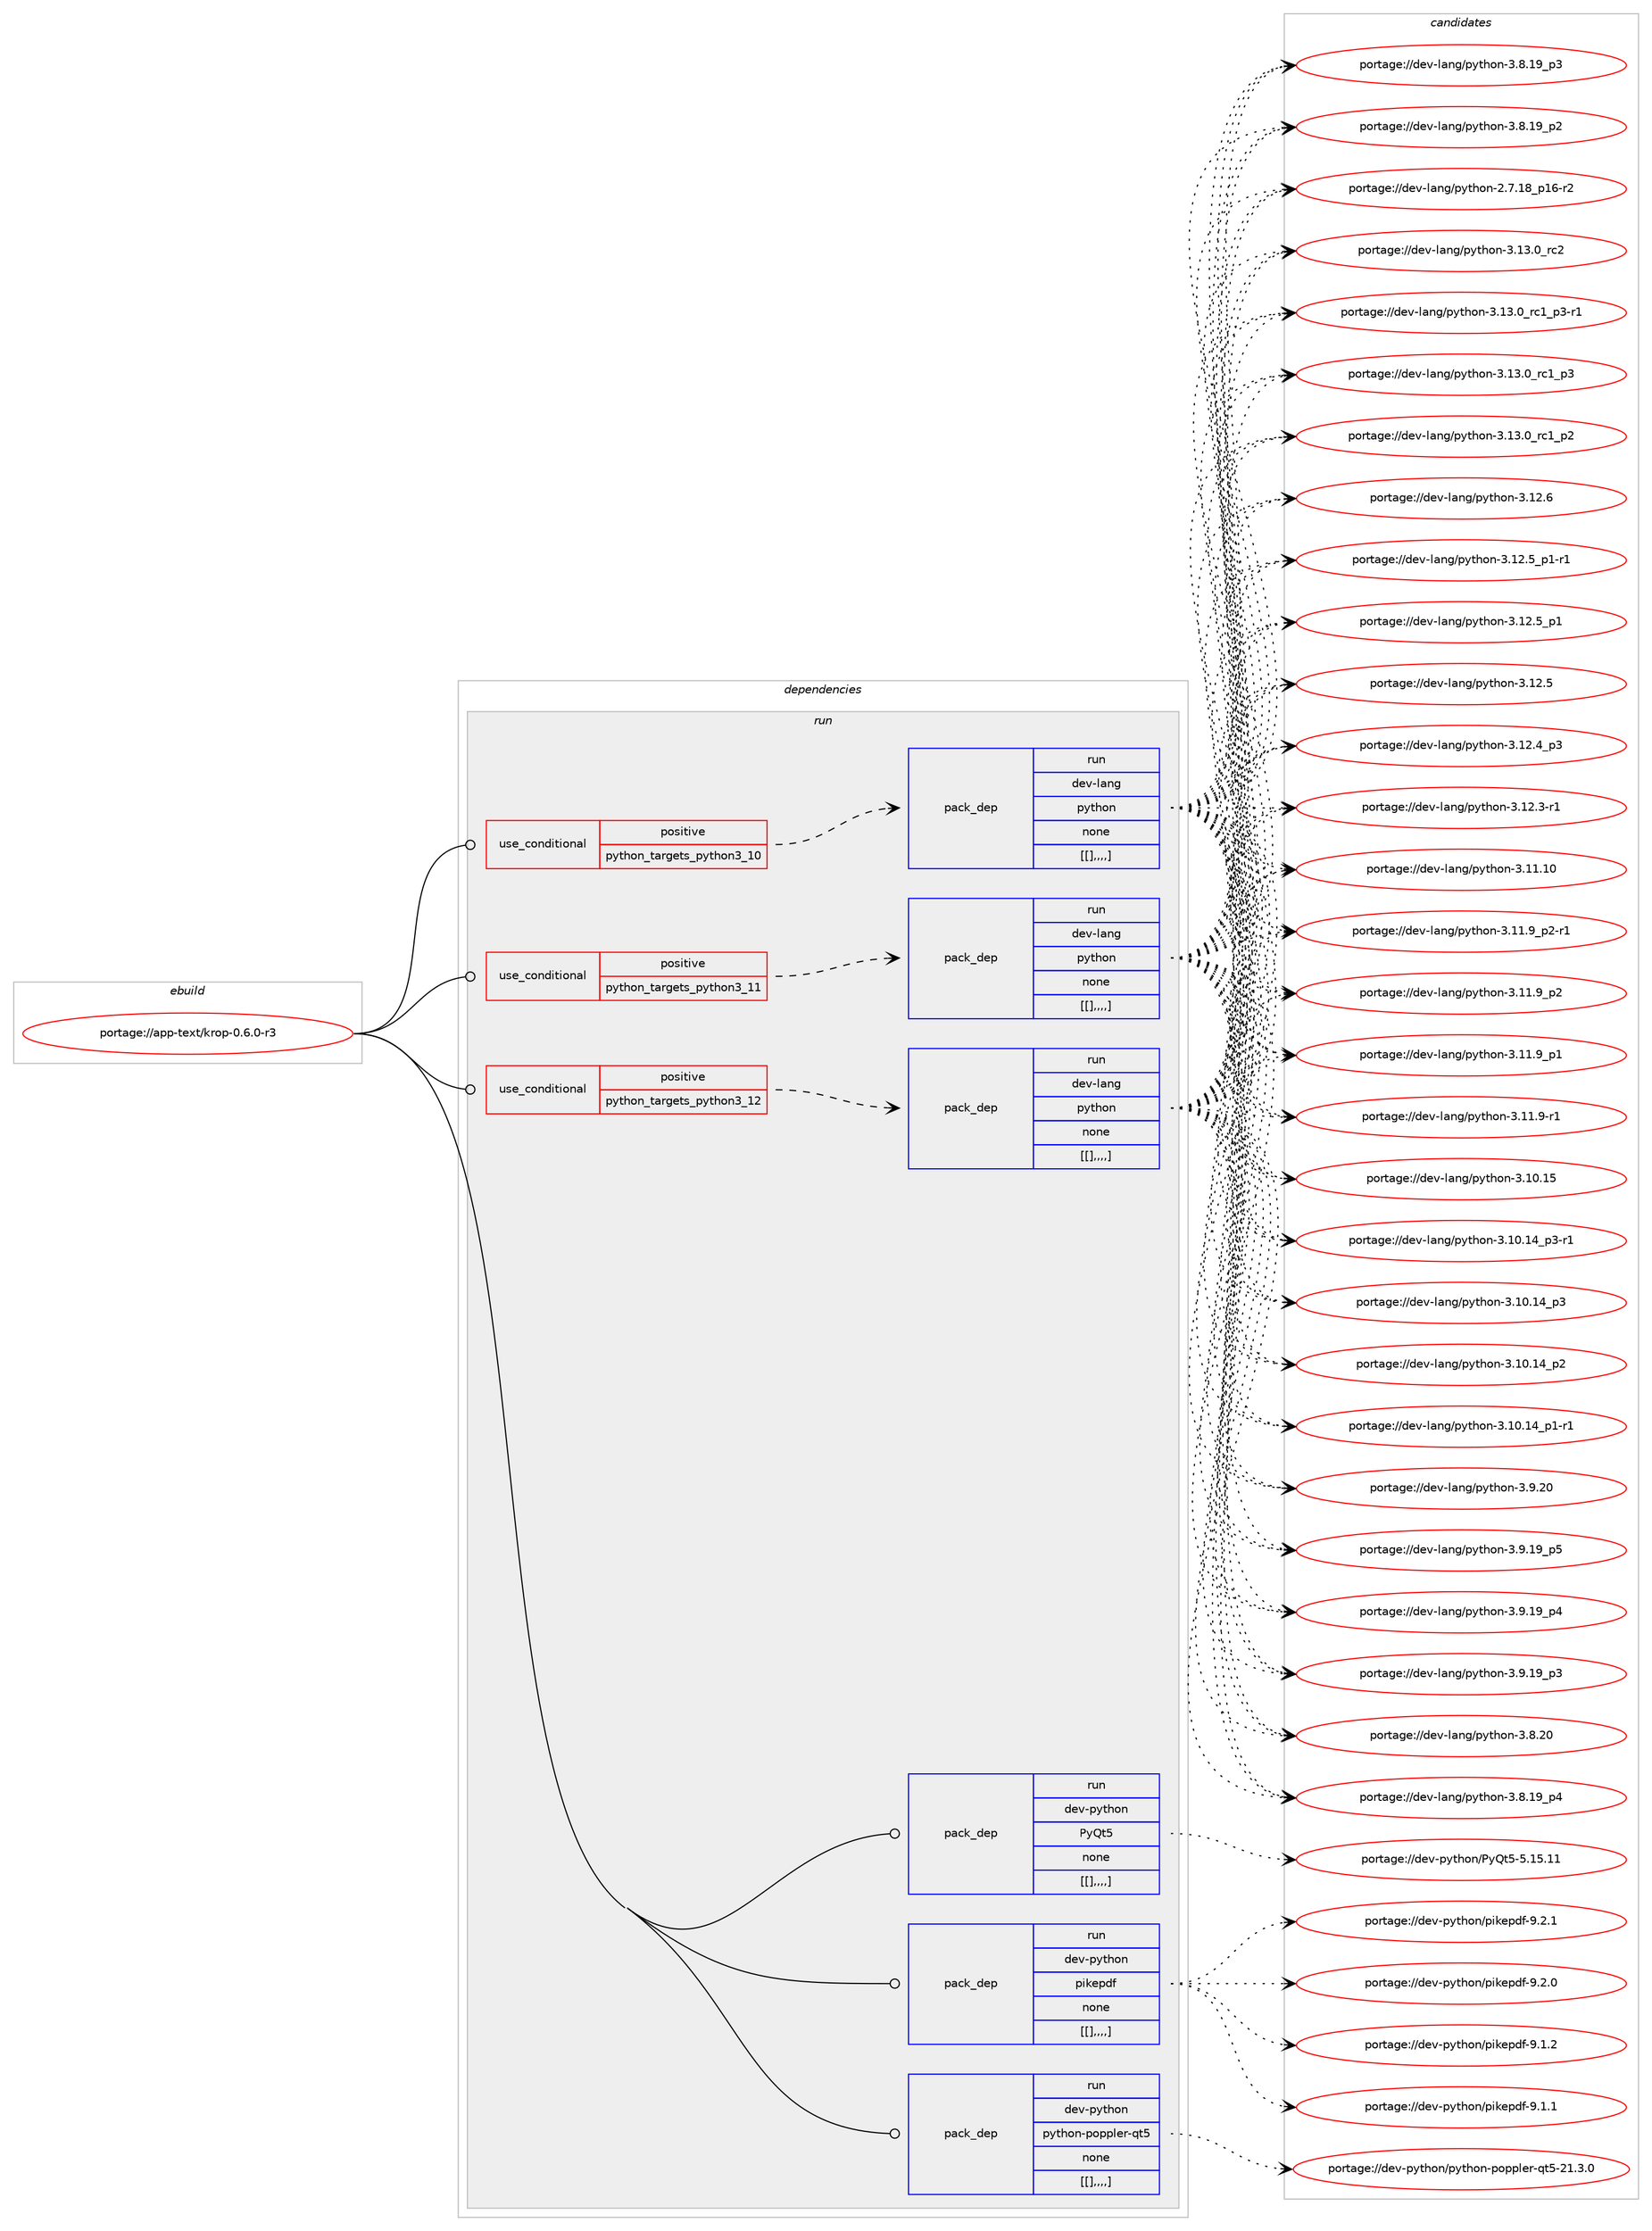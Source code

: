 digraph prolog {

# *************
# Graph options
# *************

newrank=true;
concentrate=true;
compound=true;
graph [rankdir=LR,fontname=Helvetica,fontsize=10,ranksep=1.5];#, ranksep=2.5, nodesep=0.2];
edge  [arrowhead=vee];
node  [fontname=Helvetica,fontsize=10];

# **********
# The ebuild
# **********

subgraph cluster_leftcol {
color=gray;
label=<<i>ebuild</i>>;
id [label="portage://app-text/krop-0.6.0-r3", color=red, width=4, href="../app-text/krop-0.6.0-r3.svg"];
}

# ****************
# The dependencies
# ****************

subgraph cluster_midcol {
color=gray;
label=<<i>dependencies</i>>;
subgraph cluster_compile {
fillcolor="#eeeeee";
style=filled;
label=<<i>compile</i>>;
}
subgraph cluster_compileandrun {
fillcolor="#eeeeee";
style=filled;
label=<<i>compile and run</i>>;
}
subgraph cluster_run {
fillcolor="#eeeeee";
style=filled;
label=<<i>run</i>>;
subgraph cond15354 {
dependency56271 [label=<<TABLE BORDER="0" CELLBORDER="1" CELLSPACING="0" CELLPADDING="4"><TR><TD ROWSPAN="3" CELLPADDING="10">use_conditional</TD></TR><TR><TD>positive</TD></TR><TR><TD>python_targets_python3_10</TD></TR></TABLE>>, shape=none, color=red];
subgraph pack40421 {
dependency56272 [label=<<TABLE BORDER="0" CELLBORDER="1" CELLSPACING="0" CELLPADDING="4" WIDTH="220"><TR><TD ROWSPAN="6" CELLPADDING="30">pack_dep</TD></TR><TR><TD WIDTH="110">run</TD></TR><TR><TD>dev-lang</TD></TR><TR><TD>python</TD></TR><TR><TD>none</TD></TR><TR><TD>[[],,,,]</TD></TR></TABLE>>, shape=none, color=blue];
}
dependency56271:e -> dependency56272:w [weight=20,style="dashed",arrowhead="vee"];
}
id:e -> dependency56271:w [weight=20,style="solid",arrowhead="odot"];
subgraph cond15355 {
dependency56273 [label=<<TABLE BORDER="0" CELLBORDER="1" CELLSPACING="0" CELLPADDING="4"><TR><TD ROWSPAN="3" CELLPADDING="10">use_conditional</TD></TR><TR><TD>positive</TD></TR><TR><TD>python_targets_python3_11</TD></TR></TABLE>>, shape=none, color=red];
subgraph pack40422 {
dependency56274 [label=<<TABLE BORDER="0" CELLBORDER="1" CELLSPACING="0" CELLPADDING="4" WIDTH="220"><TR><TD ROWSPAN="6" CELLPADDING="30">pack_dep</TD></TR><TR><TD WIDTH="110">run</TD></TR><TR><TD>dev-lang</TD></TR><TR><TD>python</TD></TR><TR><TD>none</TD></TR><TR><TD>[[],,,,]</TD></TR></TABLE>>, shape=none, color=blue];
}
dependency56273:e -> dependency56274:w [weight=20,style="dashed",arrowhead="vee"];
}
id:e -> dependency56273:w [weight=20,style="solid",arrowhead="odot"];
subgraph cond15356 {
dependency56275 [label=<<TABLE BORDER="0" CELLBORDER="1" CELLSPACING="0" CELLPADDING="4"><TR><TD ROWSPAN="3" CELLPADDING="10">use_conditional</TD></TR><TR><TD>positive</TD></TR><TR><TD>python_targets_python3_12</TD></TR></TABLE>>, shape=none, color=red];
subgraph pack40423 {
dependency56276 [label=<<TABLE BORDER="0" CELLBORDER="1" CELLSPACING="0" CELLPADDING="4" WIDTH="220"><TR><TD ROWSPAN="6" CELLPADDING="30">pack_dep</TD></TR><TR><TD WIDTH="110">run</TD></TR><TR><TD>dev-lang</TD></TR><TR><TD>python</TD></TR><TR><TD>none</TD></TR><TR><TD>[[],,,,]</TD></TR></TABLE>>, shape=none, color=blue];
}
dependency56275:e -> dependency56276:w [weight=20,style="dashed",arrowhead="vee"];
}
id:e -> dependency56275:w [weight=20,style="solid",arrowhead="odot"];
subgraph pack40424 {
dependency56277 [label=<<TABLE BORDER="0" CELLBORDER="1" CELLSPACING="0" CELLPADDING="4" WIDTH="220"><TR><TD ROWSPAN="6" CELLPADDING="30">pack_dep</TD></TR><TR><TD WIDTH="110">run</TD></TR><TR><TD>dev-python</TD></TR><TR><TD>PyQt5</TD></TR><TR><TD>none</TD></TR><TR><TD>[[],,,,]</TD></TR></TABLE>>, shape=none, color=blue];
}
id:e -> dependency56277:w [weight=20,style="solid",arrowhead="odot"];
subgraph pack40425 {
dependency56278 [label=<<TABLE BORDER="0" CELLBORDER="1" CELLSPACING="0" CELLPADDING="4" WIDTH="220"><TR><TD ROWSPAN="6" CELLPADDING="30">pack_dep</TD></TR><TR><TD WIDTH="110">run</TD></TR><TR><TD>dev-python</TD></TR><TR><TD>pikepdf</TD></TR><TR><TD>none</TD></TR><TR><TD>[[],,,,]</TD></TR></TABLE>>, shape=none, color=blue];
}
id:e -> dependency56278:w [weight=20,style="solid",arrowhead="odot"];
subgraph pack40426 {
dependency56279 [label=<<TABLE BORDER="0" CELLBORDER="1" CELLSPACING="0" CELLPADDING="4" WIDTH="220"><TR><TD ROWSPAN="6" CELLPADDING="30">pack_dep</TD></TR><TR><TD WIDTH="110">run</TD></TR><TR><TD>dev-python</TD></TR><TR><TD>python-poppler-qt5</TD></TR><TR><TD>none</TD></TR><TR><TD>[[],,,,]</TD></TR></TABLE>>, shape=none, color=blue];
}
id:e -> dependency56279:w [weight=20,style="solid",arrowhead="odot"];
}
}

# **************
# The candidates
# **************

subgraph cluster_choices {
rank=same;
color=gray;
label=<<i>candidates</i>>;

subgraph choice40421 {
color=black;
nodesep=1;
choice10010111845108971101034711212111610411111045514649514648951149950 [label="portage://dev-lang/python-3.13.0_rc2", color=red, width=4,href="../dev-lang/python-3.13.0_rc2.svg"];
choice1001011184510897110103471121211161041111104551464951464895114994995112514511449 [label="portage://dev-lang/python-3.13.0_rc1_p3-r1", color=red, width=4,href="../dev-lang/python-3.13.0_rc1_p3-r1.svg"];
choice100101118451089711010347112121116104111110455146495146489511499499511251 [label="portage://dev-lang/python-3.13.0_rc1_p3", color=red, width=4,href="../dev-lang/python-3.13.0_rc1_p3.svg"];
choice100101118451089711010347112121116104111110455146495146489511499499511250 [label="portage://dev-lang/python-3.13.0_rc1_p2", color=red, width=4,href="../dev-lang/python-3.13.0_rc1_p2.svg"];
choice10010111845108971101034711212111610411111045514649504654 [label="portage://dev-lang/python-3.12.6", color=red, width=4,href="../dev-lang/python-3.12.6.svg"];
choice1001011184510897110103471121211161041111104551464950465395112494511449 [label="portage://dev-lang/python-3.12.5_p1-r1", color=red, width=4,href="../dev-lang/python-3.12.5_p1-r1.svg"];
choice100101118451089711010347112121116104111110455146495046539511249 [label="portage://dev-lang/python-3.12.5_p1", color=red, width=4,href="../dev-lang/python-3.12.5_p1.svg"];
choice10010111845108971101034711212111610411111045514649504653 [label="portage://dev-lang/python-3.12.5", color=red, width=4,href="../dev-lang/python-3.12.5.svg"];
choice100101118451089711010347112121116104111110455146495046529511251 [label="portage://dev-lang/python-3.12.4_p3", color=red, width=4,href="../dev-lang/python-3.12.4_p3.svg"];
choice100101118451089711010347112121116104111110455146495046514511449 [label="portage://dev-lang/python-3.12.3-r1", color=red, width=4,href="../dev-lang/python-3.12.3-r1.svg"];
choice1001011184510897110103471121211161041111104551464949464948 [label="portage://dev-lang/python-3.11.10", color=red, width=4,href="../dev-lang/python-3.11.10.svg"];
choice1001011184510897110103471121211161041111104551464949465795112504511449 [label="portage://dev-lang/python-3.11.9_p2-r1", color=red, width=4,href="../dev-lang/python-3.11.9_p2-r1.svg"];
choice100101118451089711010347112121116104111110455146494946579511250 [label="portage://dev-lang/python-3.11.9_p2", color=red, width=4,href="../dev-lang/python-3.11.9_p2.svg"];
choice100101118451089711010347112121116104111110455146494946579511249 [label="portage://dev-lang/python-3.11.9_p1", color=red, width=4,href="../dev-lang/python-3.11.9_p1.svg"];
choice100101118451089711010347112121116104111110455146494946574511449 [label="portage://dev-lang/python-3.11.9-r1", color=red, width=4,href="../dev-lang/python-3.11.9-r1.svg"];
choice1001011184510897110103471121211161041111104551464948464953 [label="portage://dev-lang/python-3.10.15", color=red, width=4,href="../dev-lang/python-3.10.15.svg"];
choice100101118451089711010347112121116104111110455146494846495295112514511449 [label="portage://dev-lang/python-3.10.14_p3-r1", color=red, width=4,href="../dev-lang/python-3.10.14_p3-r1.svg"];
choice10010111845108971101034711212111610411111045514649484649529511251 [label="portage://dev-lang/python-3.10.14_p3", color=red, width=4,href="../dev-lang/python-3.10.14_p3.svg"];
choice10010111845108971101034711212111610411111045514649484649529511250 [label="portage://dev-lang/python-3.10.14_p2", color=red, width=4,href="../dev-lang/python-3.10.14_p2.svg"];
choice100101118451089711010347112121116104111110455146494846495295112494511449 [label="portage://dev-lang/python-3.10.14_p1-r1", color=red, width=4,href="../dev-lang/python-3.10.14_p1-r1.svg"];
choice10010111845108971101034711212111610411111045514657465048 [label="portage://dev-lang/python-3.9.20", color=red, width=4,href="../dev-lang/python-3.9.20.svg"];
choice100101118451089711010347112121116104111110455146574649579511253 [label="portage://dev-lang/python-3.9.19_p5", color=red, width=4,href="../dev-lang/python-3.9.19_p5.svg"];
choice100101118451089711010347112121116104111110455146574649579511252 [label="portage://dev-lang/python-3.9.19_p4", color=red, width=4,href="../dev-lang/python-3.9.19_p4.svg"];
choice100101118451089711010347112121116104111110455146574649579511251 [label="portage://dev-lang/python-3.9.19_p3", color=red, width=4,href="../dev-lang/python-3.9.19_p3.svg"];
choice10010111845108971101034711212111610411111045514656465048 [label="portage://dev-lang/python-3.8.20", color=red, width=4,href="../dev-lang/python-3.8.20.svg"];
choice100101118451089711010347112121116104111110455146564649579511252 [label="portage://dev-lang/python-3.8.19_p4", color=red, width=4,href="../dev-lang/python-3.8.19_p4.svg"];
choice100101118451089711010347112121116104111110455146564649579511251 [label="portage://dev-lang/python-3.8.19_p3", color=red, width=4,href="../dev-lang/python-3.8.19_p3.svg"];
choice100101118451089711010347112121116104111110455146564649579511250 [label="portage://dev-lang/python-3.8.19_p2", color=red, width=4,href="../dev-lang/python-3.8.19_p2.svg"];
choice100101118451089711010347112121116104111110455046554649569511249544511450 [label="portage://dev-lang/python-2.7.18_p16-r2", color=red, width=4,href="../dev-lang/python-2.7.18_p16-r2.svg"];
dependency56272:e -> choice10010111845108971101034711212111610411111045514649514648951149950:w [style=dotted,weight="100"];
dependency56272:e -> choice1001011184510897110103471121211161041111104551464951464895114994995112514511449:w [style=dotted,weight="100"];
dependency56272:e -> choice100101118451089711010347112121116104111110455146495146489511499499511251:w [style=dotted,weight="100"];
dependency56272:e -> choice100101118451089711010347112121116104111110455146495146489511499499511250:w [style=dotted,weight="100"];
dependency56272:e -> choice10010111845108971101034711212111610411111045514649504654:w [style=dotted,weight="100"];
dependency56272:e -> choice1001011184510897110103471121211161041111104551464950465395112494511449:w [style=dotted,weight="100"];
dependency56272:e -> choice100101118451089711010347112121116104111110455146495046539511249:w [style=dotted,weight="100"];
dependency56272:e -> choice10010111845108971101034711212111610411111045514649504653:w [style=dotted,weight="100"];
dependency56272:e -> choice100101118451089711010347112121116104111110455146495046529511251:w [style=dotted,weight="100"];
dependency56272:e -> choice100101118451089711010347112121116104111110455146495046514511449:w [style=dotted,weight="100"];
dependency56272:e -> choice1001011184510897110103471121211161041111104551464949464948:w [style=dotted,weight="100"];
dependency56272:e -> choice1001011184510897110103471121211161041111104551464949465795112504511449:w [style=dotted,weight="100"];
dependency56272:e -> choice100101118451089711010347112121116104111110455146494946579511250:w [style=dotted,weight="100"];
dependency56272:e -> choice100101118451089711010347112121116104111110455146494946579511249:w [style=dotted,weight="100"];
dependency56272:e -> choice100101118451089711010347112121116104111110455146494946574511449:w [style=dotted,weight="100"];
dependency56272:e -> choice1001011184510897110103471121211161041111104551464948464953:w [style=dotted,weight="100"];
dependency56272:e -> choice100101118451089711010347112121116104111110455146494846495295112514511449:w [style=dotted,weight="100"];
dependency56272:e -> choice10010111845108971101034711212111610411111045514649484649529511251:w [style=dotted,weight="100"];
dependency56272:e -> choice10010111845108971101034711212111610411111045514649484649529511250:w [style=dotted,weight="100"];
dependency56272:e -> choice100101118451089711010347112121116104111110455146494846495295112494511449:w [style=dotted,weight="100"];
dependency56272:e -> choice10010111845108971101034711212111610411111045514657465048:w [style=dotted,weight="100"];
dependency56272:e -> choice100101118451089711010347112121116104111110455146574649579511253:w [style=dotted,weight="100"];
dependency56272:e -> choice100101118451089711010347112121116104111110455146574649579511252:w [style=dotted,weight="100"];
dependency56272:e -> choice100101118451089711010347112121116104111110455146574649579511251:w [style=dotted,weight="100"];
dependency56272:e -> choice10010111845108971101034711212111610411111045514656465048:w [style=dotted,weight="100"];
dependency56272:e -> choice100101118451089711010347112121116104111110455146564649579511252:w [style=dotted,weight="100"];
dependency56272:e -> choice100101118451089711010347112121116104111110455146564649579511251:w [style=dotted,weight="100"];
dependency56272:e -> choice100101118451089711010347112121116104111110455146564649579511250:w [style=dotted,weight="100"];
dependency56272:e -> choice100101118451089711010347112121116104111110455046554649569511249544511450:w [style=dotted,weight="100"];
}
subgraph choice40422 {
color=black;
nodesep=1;
choice10010111845108971101034711212111610411111045514649514648951149950 [label="portage://dev-lang/python-3.13.0_rc2", color=red, width=4,href="../dev-lang/python-3.13.0_rc2.svg"];
choice1001011184510897110103471121211161041111104551464951464895114994995112514511449 [label="portage://dev-lang/python-3.13.0_rc1_p3-r1", color=red, width=4,href="../dev-lang/python-3.13.0_rc1_p3-r1.svg"];
choice100101118451089711010347112121116104111110455146495146489511499499511251 [label="portage://dev-lang/python-3.13.0_rc1_p3", color=red, width=4,href="../dev-lang/python-3.13.0_rc1_p3.svg"];
choice100101118451089711010347112121116104111110455146495146489511499499511250 [label="portage://dev-lang/python-3.13.0_rc1_p2", color=red, width=4,href="../dev-lang/python-3.13.0_rc1_p2.svg"];
choice10010111845108971101034711212111610411111045514649504654 [label="portage://dev-lang/python-3.12.6", color=red, width=4,href="../dev-lang/python-3.12.6.svg"];
choice1001011184510897110103471121211161041111104551464950465395112494511449 [label="portage://dev-lang/python-3.12.5_p1-r1", color=red, width=4,href="../dev-lang/python-3.12.5_p1-r1.svg"];
choice100101118451089711010347112121116104111110455146495046539511249 [label="portage://dev-lang/python-3.12.5_p1", color=red, width=4,href="../dev-lang/python-3.12.5_p1.svg"];
choice10010111845108971101034711212111610411111045514649504653 [label="portage://dev-lang/python-3.12.5", color=red, width=4,href="../dev-lang/python-3.12.5.svg"];
choice100101118451089711010347112121116104111110455146495046529511251 [label="portage://dev-lang/python-3.12.4_p3", color=red, width=4,href="../dev-lang/python-3.12.4_p3.svg"];
choice100101118451089711010347112121116104111110455146495046514511449 [label="portage://dev-lang/python-3.12.3-r1", color=red, width=4,href="../dev-lang/python-3.12.3-r1.svg"];
choice1001011184510897110103471121211161041111104551464949464948 [label="portage://dev-lang/python-3.11.10", color=red, width=4,href="../dev-lang/python-3.11.10.svg"];
choice1001011184510897110103471121211161041111104551464949465795112504511449 [label="portage://dev-lang/python-3.11.9_p2-r1", color=red, width=4,href="../dev-lang/python-3.11.9_p2-r1.svg"];
choice100101118451089711010347112121116104111110455146494946579511250 [label="portage://dev-lang/python-3.11.9_p2", color=red, width=4,href="../dev-lang/python-3.11.9_p2.svg"];
choice100101118451089711010347112121116104111110455146494946579511249 [label="portage://dev-lang/python-3.11.9_p1", color=red, width=4,href="../dev-lang/python-3.11.9_p1.svg"];
choice100101118451089711010347112121116104111110455146494946574511449 [label="portage://dev-lang/python-3.11.9-r1", color=red, width=4,href="../dev-lang/python-3.11.9-r1.svg"];
choice1001011184510897110103471121211161041111104551464948464953 [label="portage://dev-lang/python-3.10.15", color=red, width=4,href="../dev-lang/python-3.10.15.svg"];
choice100101118451089711010347112121116104111110455146494846495295112514511449 [label="portage://dev-lang/python-3.10.14_p3-r1", color=red, width=4,href="../dev-lang/python-3.10.14_p3-r1.svg"];
choice10010111845108971101034711212111610411111045514649484649529511251 [label="portage://dev-lang/python-3.10.14_p3", color=red, width=4,href="../dev-lang/python-3.10.14_p3.svg"];
choice10010111845108971101034711212111610411111045514649484649529511250 [label="portage://dev-lang/python-3.10.14_p2", color=red, width=4,href="../dev-lang/python-3.10.14_p2.svg"];
choice100101118451089711010347112121116104111110455146494846495295112494511449 [label="portage://dev-lang/python-3.10.14_p1-r1", color=red, width=4,href="../dev-lang/python-3.10.14_p1-r1.svg"];
choice10010111845108971101034711212111610411111045514657465048 [label="portage://dev-lang/python-3.9.20", color=red, width=4,href="../dev-lang/python-3.9.20.svg"];
choice100101118451089711010347112121116104111110455146574649579511253 [label="portage://dev-lang/python-3.9.19_p5", color=red, width=4,href="../dev-lang/python-3.9.19_p5.svg"];
choice100101118451089711010347112121116104111110455146574649579511252 [label="portage://dev-lang/python-3.9.19_p4", color=red, width=4,href="../dev-lang/python-3.9.19_p4.svg"];
choice100101118451089711010347112121116104111110455146574649579511251 [label="portage://dev-lang/python-3.9.19_p3", color=red, width=4,href="../dev-lang/python-3.9.19_p3.svg"];
choice10010111845108971101034711212111610411111045514656465048 [label="portage://dev-lang/python-3.8.20", color=red, width=4,href="../dev-lang/python-3.8.20.svg"];
choice100101118451089711010347112121116104111110455146564649579511252 [label="portage://dev-lang/python-3.8.19_p4", color=red, width=4,href="../dev-lang/python-3.8.19_p4.svg"];
choice100101118451089711010347112121116104111110455146564649579511251 [label="portage://dev-lang/python-3.8.19_p3", color=red, width=4,href="../dev-lang/python-3.8.19_p3.svg"];
choice100101118451089711010347112121116104111110455146564649579511250 [label="portage://dev-lang/python-3.8.19_p2", color=red, width=4,href="../dev-lang/python-3.8.19_p2.svg"];
choice100101118451089711010347112121116104111110455046554649569511249544511450 [label="portage://dev-lang/python-2.7.18_p16-r2", color=red, width=4,href="../dev-lang/python-2.7.18_p16-r2.svg"];
dependency56274:e -> choice10010111845108971101034711212111610411111045514649514648951149950:w [style=dotted,weight="100"];
dependency56274:e -> choice1001011184510897110103471121211161041111104551464951464895114994995112514511449:w [style=dotted,weight="100"];
dependency56274:e -> choice100101118451089711010347112121116104111110455146495146489511499499511251:w [style=dotted,weight="100"];
dependency56274:e -> choice100101118451089711010347112121116104111110455146495146489511499499511250:w [style=dotted,weight="100"];
dependency56274:e -> choice10010111845108971101034711212111610411111045514649504654:w [style=dotted,weight="100"];
dependency56274:e -> choice1001011184510897110103471121211161041111104551464950465395112494511449:w [style=dotted,weight="100"];
dependency56274:e -> choice100101118451089711010347112121116104111110455146495046539511249:w [style=dotted,weight="100"];
dependency56274:e -> choice10010111845108971101034711212111610411111045514649504653:w [style=dotted,weight="100"];
dependency56274:e -> choice100101118451089711010347112121116104111110455146495046529511251:w [style=dotted,weight="100"];
dependency56274:e -> choice100101118451089711010347112121116104111110455146495046514511449:w [style=dotted,weight="100"];
dependency56274:e -> choice1001011184510897110103471121211161041111104551464949464948:w [style=dotted,weight="100"];
dependency56274:e -> choice1001011184510897110103471121211161041111104551464949465795112504511449:w [style=dotted,weight="100"];
dependency56274:e -> choice100101118451089711010347112121116104111110455146494946579511250:w [style=dotted,weight="100"];
dependency56274:e -> choice100101118451089711010347112121116104111110455146494946579511249:w [style=dotted,weight="100"];
dependency56274:e -> choice100101118451089711010347112121116104111110455146494946574511449:w [style=dotted,weight="100"];
dependency56274:e -> choice1001011184510897110103471121211161041111104551464948464953:w [style=dotted,weight="100"];
dependency56274:e -> choice100101118451089711010347112121116104111110455146494846495295112514511449:w [style=dotted,weight="100"];
dependency56274:e -> choice10010111845108971101034711212111610411111045514649484649529511251:w [style=dotted,weight="100"];
dependency56274:e -> choice10010111845108971101034711212111610411111045514649484649529511250:w [style=dotted,weight="100"];
dependency56274:e -> choice100101118451089711010347112121116104111110455146494846495295112494511449:w [style=dotted,weight="100"];
dependency56274:e -> choice10010111845108971101034711212111610411111045514657465048:w [style=dotted,weight="100"];
dependency56274:e -> choice100101118451089711010347112121116104111110455146574649579511253:w [style=dotted,weight="100"];
dependency56274:e -> choice100101118451089711010347112121116104111110455146574649579511252:w [style=dotted,weight="100"];
dependency56274:e -> choice100101118451089711010347112121116104111110455146574649579511251:w [style=dotted,weight="100"];
dependency56274:e -> choice10010111845108971101034711212111610411111045514656465048:w [style=dotted,weight="100"];
dependency56274:e -> choice100101118451089711010347112121116104111110455146564649579511252:w [style=dotted,weight="100"];
dependency56274:e -> choice100101118451089711010347112121116104111110455146564649579511251:w [style=dotted,weight="100"];
dependency56274:e -> choice100101118451089711010347112121116104111110455146564649579511250:w [style=dotted,weight="100"];
dependency56274:e -> choice100101118451089711010347112121116104111110455046554649569511249544511450:w [style=dotted,weight="100"];
}
subgraph choice40423 {
color=black;
nodesep=1;
choice10010111845108971101034711212111610411111045514649514648951149950 [label="portage://dev-lang/python-3.13.0_rc2", color=red, width=4,href="../dev-lang/python-3.13.0_rc2.svg"];
choice1001011184510897110103471121211161041111104551464951464895114994995112514511449 [label="portage://dev-lang/python-3.13.0_rc1_p3-r1", color=red, width=4,href="../dev-lang/python-3.13.0_rc1_p3-r1.svg"];
choice100101118451089711010347112121116104111110455146495146489511499499511251 [label="portage://dev-lang/python-3.13.0_rc1_p3", color=red, width=4,href="../dev-lang/python-3.13.0_rc1_p3.svg"];
choice100101118451089711010347112121116104111110455146495146489511499499511250 [label="portage://dev-lang/python-3.13.0_rc1_p2", color=red, width=4,href="../dev-lang/python-3.13.0_rc1_p2.svg"];
choice10010111845108971101034711212111610411111045514649504654 [label="portage://dev-lang/python-3.12.6", color=red, width=4,href="../dev-lang/python-3.12.6.svg"];
choice1001011184510897110103471121211161041111104551464950465395112494511449 [label="portage://dev-lang/python-3.12.5_p1-r1", color=red, width=4,href="../dev-lang/python-3.12.5_p1-r1.svg"];
choice100101118451089711010347112121116104111110455146495046539511249 [label="portage://dev-lang/python-3.12.5_p1", color=red, width=4,href="../dev-lang/python-3.12.5_p1.svg"];
choice10010111845108971101034711212111610411111045514649504653 [label="portage://dev-lang/python-3.12.5", color=red, width=4,href="../dev-lang/python-3.12.5.svg"];
choice100101118451089711010347112121116104111110455146495046529511251 [label="portage://dev-lang/python-3.12.4_p3", color=red, width=4,href="../dev-lang/python-3.12.4_p3.svg"];
choice100101118451089711010347112121116104111110455146495046514511449 [label="portage://dev-lang/python-3.12.3-r1", color=red, width=4,href="../dev-lang/python-3.12.3-r1.svg"];
choice1001011184510897110103471121211161041111104551464949464948 [label="portage://dev-lang/python-3.11.10", color=red, width=4,href="../dev-lang/python-3.11.10.svg"];
choice1001011184510897110103471121211161041111104551464949465795112504511449 [label="portage://dev-lang/python-3.11.9_p2-r1", color=red, width=4,href="../dev-lang/python-3.11.9_p2-r1.svg"];
choice100101118451089711010347112121116104111110455146494946579511250 [label="portage://dev-lang/python-3.11.9_p2", color=red, width=4,href="../dev-lang/python-3.11.9_p2.svg"];
choice100101118451089711010347112121116104111110455146494946579511249 [label="portage://dev-lang/python-3.11.9_p1", color=red, width=4,href="../dev-lang/python-3.11.9_p1.svg"];
choice100101118451089711010347112121116104111110455146494946574511449 [label="portage://dev-lang/python-3.11.9-r1", color=red, width=4,href="../dev-lang/python-3.11.9-r1.svg"];
choice1001011184510897110103471121211161041111104551464948464953 [label="portage://dev-lang/python-3.10.15", color=red, width=4,href="../dev-lang/python-3.10.15.svg"];
choice100101118451089711010347112121116104111110455146494846495295112514511449 [label="portage://dev-lang/python-3.10.14_p3-r1", color=red, width=4,href="../dev-lang/python-3.10.14_p3-r1.svg"];
choice10010111845108971101034711212111610411111045514649484649529511251 [label="portage://dev-lang/python-3.10.14_p3", color=red, width=4,href="../dev-lang/python-3.10.14_p3.svg"];
choice10010111845108971101034711212111610411111045514649484649529511250 [label="portage://dev-lang/python-3.10.14_p2", color=red, width=4,href="../dev-lang/python-3.10.14_p2.svg"];
choice100101118451089711010347112121116104111110455146494846495295112494511449 [label="portage://dev-lang/python-3.10.14_p1-r1", color=red, width=4,href="../dev-lang/python-3.10.14_p1-r1.svg"];
choice10010111845108971101034711212111610411111045514657465048 [label="portage://dev-lang/python-3.9.20", color=red, width=4,href="../dev-lang/python-3.9.20.svg"];
choice100101118451089711010347112121116104111110455146574649579511253 [label="portage://dev-lang/python-3.9.19_p5", color=red, width=4,href="../dev-lang/python-3.9.19_p5.svg"];
choice100101118451089711010347112121116104111110455146574649579511252 [label="portage://dev-lang/python-3.9.19_p4", color=red, width=4,href="../dev-lang/python-3.9.19_p4.svg"];
choice100101118451089711010347112121116104111110455146574649579511251 [label="portage://dev-lang/python-3.9.19_p3", color=red, width=4,href="../dev-lang/python-3.9.19_p3.svg"];
choice10010111845108971101034711212111610411111045514656465048 [label="portage://dev-lang/python-3.8.20", color=red, width=4,href="../dev-lang/python-3.8.20.svg"];
choice100101118451089711010347112121116104111110455146564649579511252 [label="portage://dev-lang/python-3.8.19_p4", color=red, width=4,href="../dev-lang/python-3.8.19_p4.svg"];
choice100101118451089711010347112121116104111110455146564649579511251 [label="portage://dev-lang/python-3.8.19_p3", color=red, width=4,href="../dev-lang/python-3.8.19_p3.svg"];
choice100101118451089711010347112121116104111110455146564649579511250 [label="portage://dev-lang/python-3.8.19_p2", color=red, width=4,href="../dev-lang/python-3.8.19_p2.svg"];
choice100101118451089711010347112121116104111110455046554649569511249544511450 [label="portage://dev-lang/python-2.7.18_p16-r2", color=red, width=4,href="../dev-lang/python-2.7.18_p16-r2.svg"];
dependency56276:e -> choice10010111845108971101034711212111610411111045514649514648951149950:w [style=dotted,weight="100"];
dependency56276:e -> choice1001011184510897110103471121211161041111104551464951464895114994995112514511449:w [style=dotted,weight="100"];
dependency56276:e -> choice100101118451089711010347112121116104111110455146495146489511499499511251:w [style=dotted,weight="100"];
dependency56276:e -> choice100101118451089711010347112121116104111110455146495146489511499499511250:w [style=dotted,weight="100"];
dependency56276:e -> choice10010111845108971101034711212111610411111045514649504654:w [style=dotted,weight="100"];
dependency56276:e -> choice1001011184510897110103471121211161041111104551464950465395112494511449:w [style=dotted,weight="100"];
dependency56276:e -> choice100101118451089711010347112121116104111110455146495046539511249:w [style=dotted,weight="100"];
dependency56276:e -> choice10010111845108971101034711212111610411111045514649504653:w [style=dotted,weight="100"];
dependency56276:e -> choice100101118451089711010347112121116104111110455146495046529511251:w [style=dotted,weight="100"];
dependency56276:e -> choice100101118451089711010347112121116104111110455146495046514511449:w [style=dotted,weight="100"];
dependency56276:e -> choice1001011184510897110103471121211161041111104551464949464948:w [style=dotted,weight="100"];
dependency56276:e -> choice1001011184510897110103471121211161041111104551464949465795112504511449:w [style=dotted,weight="100"];
dependency56276:e -> choice100101118451089711010347112121116104111110455146494946579511250:w [style=dotted,weight="100"];
dependency56276:e -> choice100101118451089711010347112121116104111110455146494946579511249:w [style=dotted,weight="100"];
dependency56276:e -> choice100101118451089711010347112121116104111110455146494946574511449:w [style=dotted,weight="100"];
dependency56276:e -> choice1001011184510897110103471121211161041111104551464948464953:w [style=dotted,weight="100"];
dependency56276:e -> choice100101118451089711010347112121116104111110455146494846495295112514511449:w [style=dotted,weight="100"];
dependency56276:e -> choice10010111845108971101034711212111610411111045514649484649529511251:w [style=dotted,weight="100"];
dependency56276:e -> choice10010111845108971101034711212111610411111045514649484649529511250:w [style=dotted,weight="100"];
dependency56276:e -> choice100101118451089711010347112121116104111110455146494846495295112494511449:w [style=dotted,weight="100"];
dependency56276:e -> choice10010111845108971101034711212111610411111045514657465048:w [style=dotted,weight="100"];
dependency56276:e -> choice100101118451089711010347112121116104111110455146574649579511253:w [style=dotted,weight="100"];
dependency56276:e -> choice100101118451089711010347112121116104111110455146574649579511252:w [style=dotted,weight="100"];
dependency56276:e -> choice100101118451089711010347112121116104111110455146574649579511251:w [style=dotted,weight="100"];
dependency56276:e -> choice10010111845108971101034711212111610411111045514656465048:w [style=dotted,weight="100"];
dependency56276:e -> choice100101118451089711010347112121116104111110455146564649579511252:w [style=dotted,weight="100"];
dependency56276:e -> choice100101118451089711010347112121116104111110455146564649579511251:w [style=dotted,weight="100"];
dependency56276:e -> choice100101118451089711010347112121116104111110455146564649579511250:w [style=dotted,weight="100"];
dependency56276:e -> choice100101118451089711010347112121116104111110455046554649569511249544511450:w [style=dotted,weight="100"];
}
subgraph choice40424 {
color=black;
nodesep=1;
choice10010111845112121116104111110478012181116534553464953464949 [label="portage://dev-python/PyQt5-5.15.11", color=red, width=4,href="../dev-python/PyQt5-5.15.11.svg"];
dependency56277:e -> choice10010111845112121116104111110478012181116534553464953464949:w [style=dotted,weight="100"];
}
subgraph choice40425 {
color=black;
nodesep=1;
choice1001011184511212111610411111047112105107101112100102455746504649 [label="portage://dev-python/pikepdf-9.2.1", color=red, width=4,href="../dev-python/pikepdf-9.2.1.svg"];
choice1001011184511212111610411111047112105107101112100102455746504648 [label="portage://dev-python/pikepdf-9.2.0", color=red, width=4,href="../dev-python/pikepdf-9.2.0.svg"];
choice1001011184511212111610411111047112105107101112100102455746494650 [label="portage://dev-python/pikepdf-9.1.2", color=red, width=4,href="../dev-python/pikepdf-9.1.2.svg"];
choice1001011184511212111610411111047112105107101112100102455746494649 [label="portage://dev-python/pikepdf-9.1.1", color=red, width=4,href="../dev-python/pikepdf-9.1.1.svg"];
dependency56278:e -> choice1001011184511212111610411111047112105107101112100102455746504649:w [style=dotted,weight="100"];
dependency56278:e -> choice1001011184511212111610411111047112105107101112100102455746504648:w [style=dotted,weight="100"];
dependency56278:e -> choice1001011184511212111610411111047112105107101112100102455746494650:w [style=dotted,weight="100"];
dependency56278:e -> choice1001011184511212111610411111047112105107101112100102455746494649:w [style=dotted,weight="100"];
}
subgraph choice40426 {
color=black;
nodesep=1;
choice100101118451121211161041111104711212111610411111045112111112112108101114451131165345504946514648 [label="portage://dev-python/python-poppler-qt5-21.3.0", color=red, width=4,href="../dev-python/python-poppler-qt5-21.3.0.svg"];
dependency56279:e -> choice100101118451121211161041111104711212111610411111045112111112112108101114451131165345504946514648:w [style=dotted,weight="100"];
}
}

}
